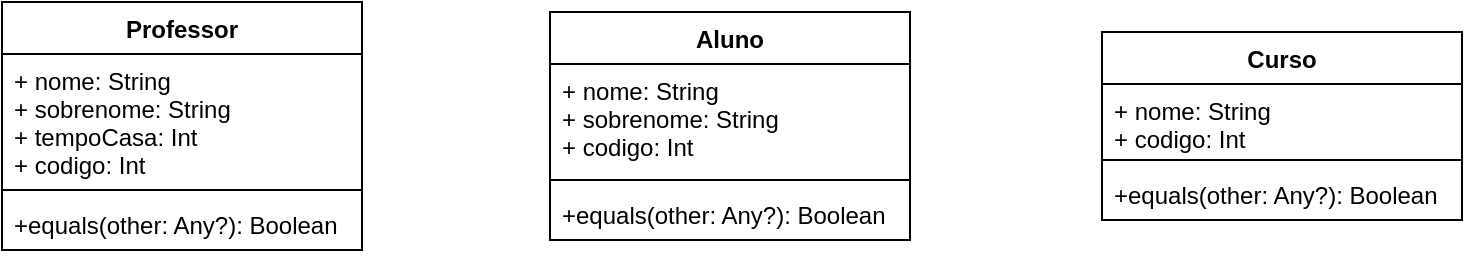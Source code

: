 <mxfile version="13.7.3" type="device"><diagram id="W5bJ98WTCNUcFuQnqq-C" name="Página-1"><mxGraphModel dx="1790" dy="620" grid="1" gridSize="10" guides="1" tooltips="1" connect="1" arrows="1" fold="1" page="1" pageScale="1" pageWidth="827" pageHeight="1169" math="0" shadow="0"><root><mxCell id="0"/><mxCell id="1" parent="0"/><mxCell id="LvydxnMANj6FS6Y2i7AE-1" value="Aluno" style="swimlane;fontStyle=1;align=center;verticalAlign=top;childLayout=stackLayout;horizontal=1;startSize=26;horizontalStack=0;resizeParent=1;resizeParentMax=0;resizeLast=0;collapsible=1;marginBottom=0;" vertex="1" parent="1"><mxGeometry x="324" y="40" width="180" height="114" as="geometry"/></mxCell><mxCell id="LvydxnMANj6FS6Y2i7AE-2" value="+ nome: String&#10;+ sobrenome: String&#10;+ codigo: Int" style="text;strokeColor=none;fillColor=none;align=left;verticalAlign=top;spacingLeft=4;spacingRight=4;overflow=hidden;rotatable=0;points=[[0,0.5],[1,0.5]];portConstraint=eastwest;" vertex="1" parent="LvydxnMANj6FS6Y2i7AE-1"><mxGeometry y="26" width="180" height="54" as="geometry"/></mxCell><mxCell id="LvydxnMANj6FS6Y2i7AE-3" value="" style="line;strokeWidth=1;fillColor=none;align=left;verticalAlign=middle;spacingTop=-1;spacingLeft=3;spacingRight=3;rotatable=0;labelPosition=right;points=[];portConstraint=eastwest;" vertex="1" parent="LvydxnMANj6FS6Y2i7AE-1"><mxGeometry y="80" width="180" height="8" as="geometry"/></mxCell><mxCell id="LvydxnMANj6FS6Y2i7AE-4" value="+equals(other: Any?): Boolean " style="text;strokeColor=none;fillColor=none;align=left;verticalAlign=top;spacingLeft=4;spacingRight=4;overflow=hidden;rotatable=0;points=[[0,0.5],[1,0.5]];portConstraint=eastwest;" vertex="1" parent="LvydxnMANj6FS6Y2i7AE-1"><mxGeometry y="88" width="180" height="26" as="geometry"/></mxCell><mxCell id="LvydxnMANj6FS6Y2i7AE-5" value="Curso" style="swimlane;fontStyle=1;align=center;verticalAlign=top;childLayout=stackLayout;horizontal=1;startSize=26;horizontalStack=0;resizeParent=1;resizeParentMax=0;resizeLast=0;collapsible=1;marginBottom=0;" vertex="1" parent="1"><mxGeometry x="600" y="50" width="180" height="94" as="geometry"/></mxCell><mxCell id="LvydxnMANj6FS6Y2i7AE-6" value="+ nome: String&#10;+ codigo: Int" style="text;strokeColor=none;fillColor=none;align=left;verticalAlign=top;spacingLeft=4;spacingRight=4;overflow=hidden;rotatable=0;points=[[0,0.5],[1,0.5]];portConstraint=eastwest;" vertex="1" parent="LvydxnMANj6FS6Y2i7AE-5"><mxGeometry y="26" width="180" height="34" as="geometry"/></mxCell><mxCell id="LvydxnMANj6FS6Y2i7AE-7" value="" style="line;strokeWidth=1;fillColor=none;align=left;verticalAlign=middle;spacingTop=-1;spacingLeft=3;spacingRight=3;rotatable=0;labelPosition=right;points=[];portConstraint=eastwest;" vertex="1" parent="LvydxnMANj6FS6Y2i7AE-5"><mxGeometry y="60" width="180" height="8" as="geometry"/></mxCell><mxCell id="LvydxnMANj6FS6Y2i7AE-8" value="+equals(other: Any?): Boolean " style="text;strokeColor=none;fillColor=none;align=left;verticalAlign=top;spacingLeft=4;spacingRight=4;overflow=hidden;rotatable=0;points=[[0,0.5],[1,0.5]];portConstraint=eastwest;" vertex="1" parent="LvydxnMANj6FS6Y2i7AE-5"><mxGeometry y="68" width="180" height="26" as="geometry"/></mxCell><mxCell id="LvydxnMANj6FS6Y2i7AE-9" value="Professor" style="swimlane;fontStyle=1;align=center;verticalAlign=top;childLayout=stackLayout;horizontal=1;startSize=26;horizontalStack=0;resizeParent=1;resizeParentMax=0;resizeLast=0;collapsible=1;marginBottom=0;" vertex="1" parent="1"><mxGeometry x="50" y="35" width="180" height="124" as="geometry"/></mxCell><mxCell id="LvydxnMANj6FS6Y2i7AE-10" value="+ nome: String&#10;+ sobrenome: String&#10;+ tempoCasa: Int&#10;+ codigo: Int" style="text;strokeColor=none;fillColor=none;align=left;verticalAlign=top;spacingLeft=4;spacingRight=4;overflow=hidden;rotatable=0;points=[[0,0.5],[1,0.5]];portConstraint=eastwest;" vertex="1" parent="LvydxnMANj6FS6Y2i7AE-9"><mxGeometry y="26" width="180" height="64" as="geometry"/></mxCell><mxCell id="LvydxnMANj6FS6Y2i7AE-11" value="" style="line;strokeWidth=1;fillColor=none;align=left;verticalAlign=middle;spacingTop=-1;spacingLeft=3;spacingRight=3;rotatable=0;labelPosition=right;points=[];portConstraint=eastwest;" vertex="1" parent="LvydxnMANj6FS6Y2i7AE-9"><mxGeometry y="90" width="180" height="8" as="geometry"/></mxCell><mxCell id="LvydxnMANj6FS6Y2i7AE-12" value="+equals(other: Any?): Boolean " style="text;strokeColor=none;fillColor=none;align=left;verticalAlign=top;spacingLeft=4;spacingRight=4;overflow=hidden;rotatable=0;points=[[0,0.5],[1,0.5]];portConstraint=eastwest;" vertex="1" parent="LvydxnMANj6FS6Y2i7AE-9"><mxGeometry y="98" width="180" height="26" as="geometry"/></mxCell></root></mxGraphModel></diagram></mxfile>